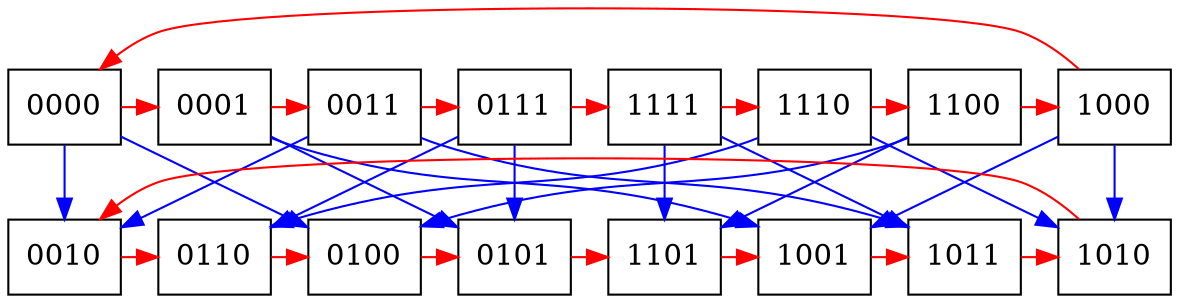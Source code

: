 digraph {
	subgraph level_3 { rank = same; node [shape = box] 0000; 0001; 0011; 0111; 1000; 1100; 1110; 1111};
	subgraph level_1 { rank = same; node [shape = box] 0010; 0100; 0101; 0110; 1001; 1010; 1011; 1101};

	edge [color = red, label = ""] 0000 -> 0001 ;
	edge [color = blue, label = ""] 0000 -> 0010 ;
	edge [color = blue, label = ""] 0000 -> 0100 ;
	edge [color = red, label = ""] 0001 -> 0011 ;
	edge [color = blue, label = ""] 0001 -> 0101 ;
	edge [color = blue, label = ""] 0001 -> 1001 ;
	edge [color = red, label = ""] 0010 -> 0110 ;
	edge [color = blue, label = ""] 0011 -> 0010 ;
	edge [color = red, label = ""] 0011 -> 0111 ;
	edge [color = blue, label = ""] 0011 -> 1011 ;
	edge [color = red, label = ""] 0100 -> 0101 ;
	edge [color = red, label = ""] 0101 -> 1101 ;
	edge [color = red, label = ""] 0110 -> 0100 ;
	edge [color = blue, label = ""] 0111 -> 0101 ;
	edge [color = blue, label = ""] 0111 -> 0110 ;
	edge [color = red, label = ""] 0111 -> 1111 ;
	edge [color = red, label = ""] 1000 -> 0000 ;
	edge [color = blue, label = ""] 1000 -> 1001 ;
	edge [color = blue, label = ""] 1000 -> 1010 ;
	edge [color = red, label = ""] 1001 -> 1011 ;
	edge [color = red, label = ""] 1010 -> 0010 ;
	edge [color = red, label = ""] 1011 -> 1010 ;
	edge [color = blue, label = ""] 1100 -> 0100 ;
	edge [color = red, label = ""] 1100 -> 1000 ;
	edge [color = blue, label = ""] 1100 -> 1101 ;
	edge [color = red, label = ""] 1101 -> 1001 ;
	edge [color = blue, label = ""] 1110 -> 0110 ;
	edge [color = blue, label = ""] 1110 -> 1010 ;
	edge [color = red, label = ""] 1110 -> 1100 ;
	edge [color = blue, label = ""] 1111 -> 1011 ;
	edge [color = blue, label = ""] 1111 -> 1101 ;
	edge [color = red, label = ""] 1111 -> 1110 ;
}